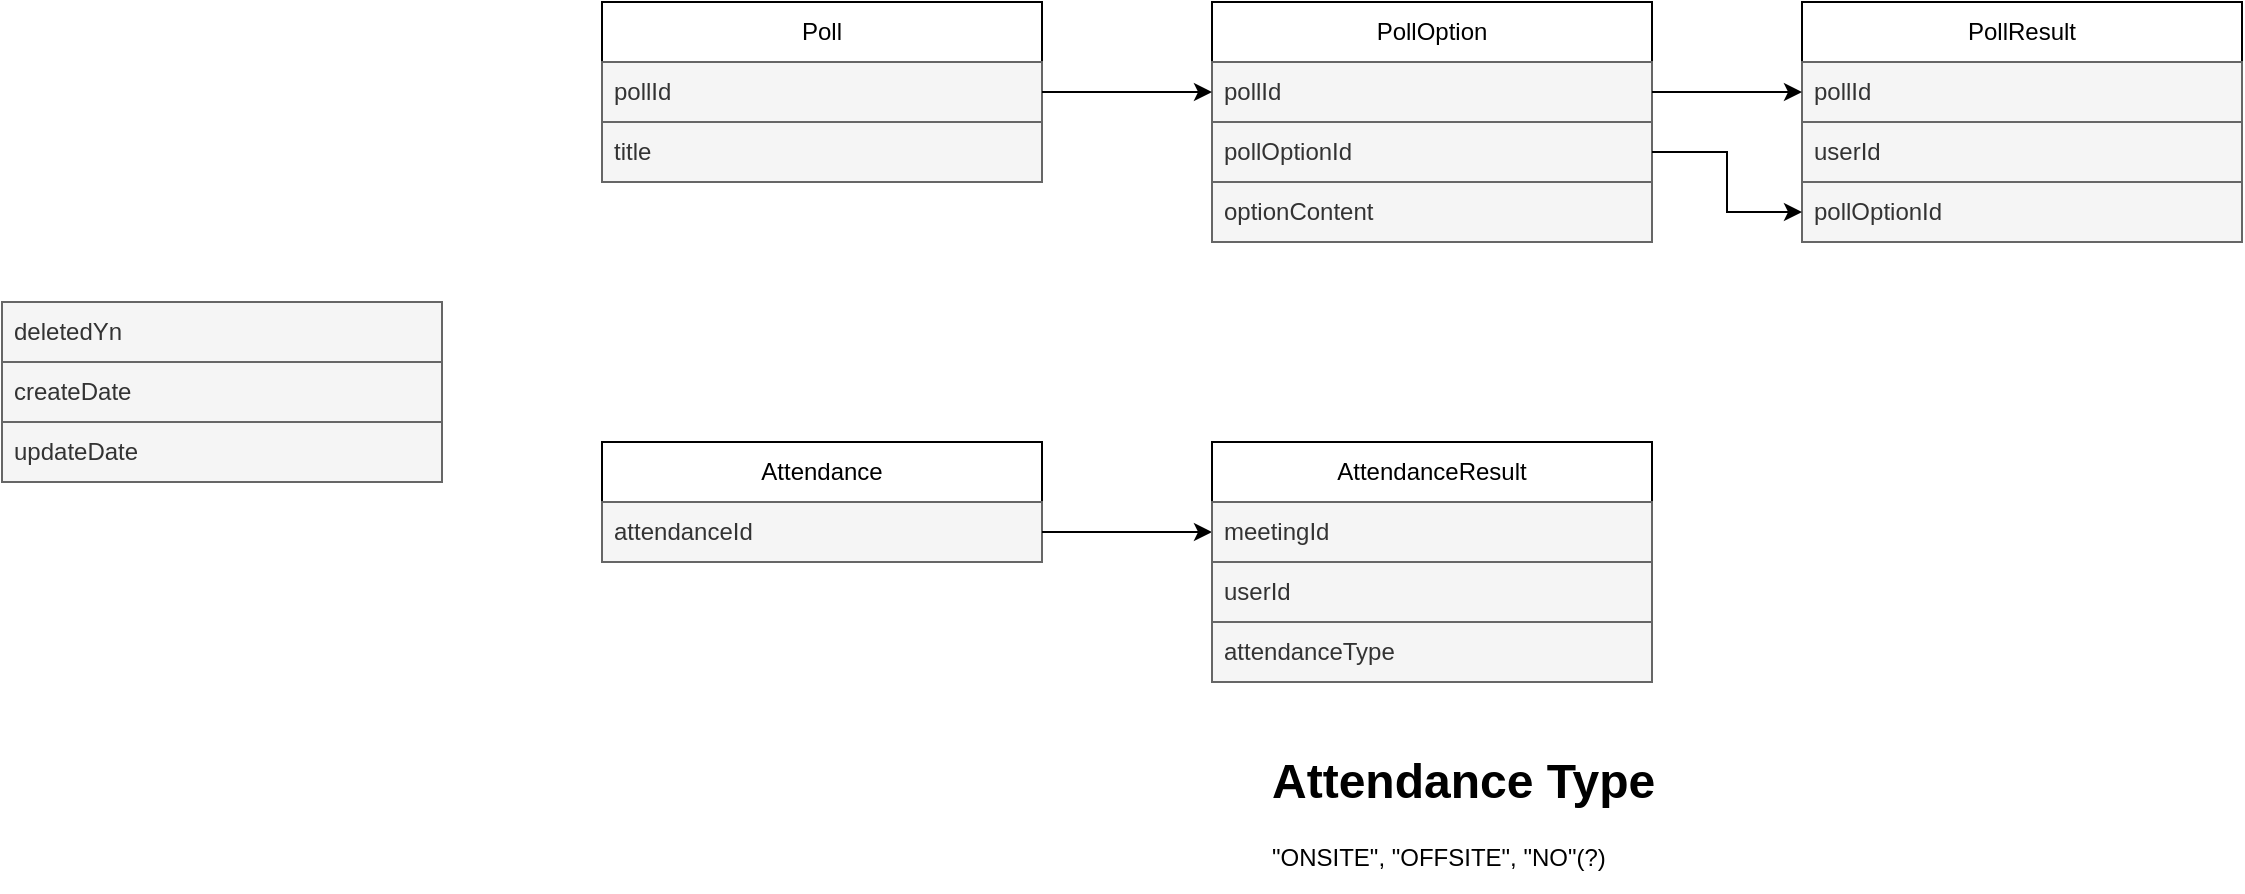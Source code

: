 <mxfile version="23.1.5" type="github">
  <diagram id="R2lEEEUBdFMjLlhIrx00" name="Page-1">
    <mxGraphModel dx="1876" dy="585" grid="1" gridSize="10" guides="1" tooltips="1" connect="1" arrows="1" fold="1" page="1" pageScale="1" pageWidth="850" pageHeight="1100" math="0" shadow="0" extFonts="Permanent Marker^https://fonts.googleapis.com/css?family=Permanent+Marker">
      <root>
        <mxCell id="0" />
        <mxCell id="1" parent="0" />
        <mxCell id="-OlNc6tqlLGOMvgOzaTl-24" value="Poll" style="swimlane;fontStyle=0;childLayout=stackLayout;horizontal=1;startSize=30;horizontalStack=0;resizeParent=1;resizeParentMax=0;resizeLast=0;collapsible=1;marginBottom=0;whiteSpace=wrap;html=1;" parent="1" vertex="1">
          <mxGeometry x="120" y="150" width="220" height="90" as="geometry" />
        </mxCell>
        <mxCell id="-OlNc6tqlLGOMvgOzaTl-25" value="pollId" style="text;strokeColor=#666666;fillColor=#f5f5f5;align=left;verticalAlign=middle;spacingLeft=4;spacingRight=4;overflow=hidden;points=[[0,0.5],[1,0.5]];portConstraint=eastwest;rotatable=0;whiteSpace=wrap;html=1;fontColor=#333333;" parent="-OlNc6tqlLGOMvgOzaTl-24" vertex="1">
          <mxGeometry y="30" width="220" height="30" as="geometry" />
        </mxCell>
        <mxCell id="-OlNc6tqlLGOMvgOzaTl-26" value="title" style="text;strokeColor=#666666;fillColor=#f5f5f5;align=left;verticalAlign=middle;spacingLeft=4;spacingRight=4;overflow=hidden;points=[[0,0.5],[1,0.5]];portConstraint=eastwest;rotatable=0;whiteSpace=wrap;html=1;fontColor=#333333;" parent="-OlNc6tqlLGOMvgOzaTl-24" vertex="1">
          <mxGeometry y="60" width="220" height="30" as="geometry" />
        </mxCell>
        <mxCell id="-OlNc6tqlLGOMvgOzaTl-31" value="PollOption" style="swimlane;fontStyle=0;childLayout=stackLayout;horizontal=1;startSize=30;horizontalStack=0;resizeParent=1;resizeParentMax=0;resizeLast=0;collapsible=1;marginBottom=0;whiteSpace=wrap;html=1;" parent="1" vertex="1">
          <mxGeometry x="425" y="150" width="220" height="120" as="geometry" />
        </mxCell>
        <mxCell id="-OlNc6tqlLGOMvgOzaTl-32" value="pollId" style="text;align=left;verticalAlign=middle;spacingLeft=4;spacingRight=4;overflow=hidden;points=[[0,0.5],[1,0.5]];portConstraint=eastwest;rotatable=0;whiteSpace=wrap;html=1;fillColor=#f5f5f5;fontColor=#333333;strokeColor=#666666;" parent="-OlNc6tqlLGOMvgOzaTl-31" vertex="1">
          <mxGeometry y="30" width="220" height="30" as="geometry" />
        </mxCell>
        <mxCell id="-OlNc6tqlLGOMvgOzaTl-33" value="pollOptionId" style="text;align=left;verticalAlign=middle;spacingLeft=4;spacingRight=4;overflow=hidden;points=[[0,0.5],[1,0.5]];portConstraint=eastwest;rotatable=0;whiteSpace=wrap;html=1;fillColor=#f5f5f5;fontColor=#333333;strokeColor=#666666;" parent="-OlNc6tqlLGOMvgOzaTl-31" vertex="1">
          <mxGeometry y="60" width="220" height="30" as="geometry" />
        </mxCell>
        <mxCell id="-OlNc6tqlLGOMvgOzaTl-38" value="optionContent" style="text;align=left;verticalAlign=middle;spacingLeft=4;spacingRight=4;overflow=hidden;points=[[0,0.5],[1,0.5]];portConstraint=eastwest;rotatable=0;whiteSpace=wrap;html=1;fillColor=#f5f5f5;fontColor=#333333;strokeColor=#666666;" parent="-OlNc6tqlLGOMvgOzaTl-31" vertex="1">
          <mxGeometry y="90" width="220" height="30" as="geometry" />
        </mxCell>
        <mxCell id="-OlNc6tqlLGOMvgOzaTl-37" style="edgeStyle=orthogonalEdgeStyle;rounded=0;orthogonalLoop=1;jettySize=auto;html=1;entryX=0;entryY=0.5;entryDx=0;entryDy=0;" parent="1" source="-OlNc6tqlLGOMvgOzaTl-25" target="-OlNc6tqlLGOMvgOzaTl-32" edge="1">
          <mxGeometry relative="1" as="geometry" />
        </mxCell>
        <mxCell id="-OlNc6tqlLGOMvgOzaTl-41" value="deletedYn" style="text;strokeColor=#666666;fillColor=#f5f5f5;align=left;verticalAlign=middle;spacingLeft=4;spacingRight=4;overflow=hidden;points=[[0,0.5],[1,0.5]];portConstraint=eastwest;rotatable=0;whiteSpace=wrap;html=1;fontColor=#333333;" parent="1" vertex="1">
          <mxGeometry x="-180" y="300" width="220" height="30" as="geometry" />
        </mxCell>
        <mxCell id="-OlNc6tqlLGOMvgOzaTl-42" value="updateDate" style="text;strokeColor=#666666;fillColor=#f5f5f5;align=left;verticalAlign=middle;spacingLeft=4;spacingRight=4;overflow=hidden;points=[[0,0.5],[1,0.5]];portConstraint=eastwest;rotatable=0;whiteSpace=wrap;html=1;fontColor=#333333;" parent="1" vertex="1">
          <mxGeometry x="-180" y="360" width="220" height="30" as="geometry" />
        </mxCell>
        <mxCell id="-OlNc6tqlLGOMvgOzaTl-43" value="createDate" style="text;align=left;verticalAlign=middle;spacingLeft=4;spacingRight=4;overflow=hidden;points=[[0,0.5],[1,0.5]];portConstraint=eastwest;rotatable=0;whiteSpace=wrap;html=1;fillColor=#f5f5f5;fontColor=#333333;strokeColor=#666666;" parent="1" vertex="1">
          <mxGeometry x="-180" y="330" width="220" height="30" as="geometry" />
        </mxCell>
        <mxCell id="-OlNc6tqlLGOMvgOzaTl-44" value="PollResult" style="swimlane;fontStyle=0;childLayout=stackLayout;horizontal=1;startSize=30;horizontalStack=0;resizeParent=1;resizeParentMax=0;resizeLast=0;collapsible=1;marginBottom=0;whiteSpace=wrap;html=1;" parent="1" vertex="1">
          <mxGeometry x="720" y="150" width="220" height="120" as="geometry" />
        </mxCell>
        <mxCell id="-OlNc6tqlLGOMvgOzaTl-45" value="pollId" style="text;align=left;verticalAlign=middle;spacingLeft=4;spacingRight=4;overflow=hidden;points=[[0,0.5],[1,0.5]];portConstraint=eastwest;rotatable=0;whiteSpace=wrap;html=1;fillColor=#f5f5f5;fontColor=#333333;strokeColor=#666666;" parent="-OlNc6tqlLGOMvgOzaTl-44" vertex="1">
          <mxGeometry y="30" width="220" height="30" as="geometry" />
        </mxCell>
        <mxCell id="-OlNc6tqlLGOMvgOzaTl-50" value="userId" style="text;align=left;verticalAlign=middle;spacingLeft=4;spacingRight=4;overflow=hidden;points=[[0,0.5],[1,0.5]];portConstraint=eastwest;rotatable=0;whiteSpace=wrap;html=1;fillColor=#f5f5f5;fontColor=#333333;strokeColor=#666666;" parent="-OlNc6tqlLGOMvgOzaTl-44" vertex="1">
          <mxGeometry y="60" width="220" height="30" as="geometry" />
        </mxCell>
        <mxCell id="-OlNc6tqlLGOMvgOzaTl-46" value="pollOptionId" style="text;align=left;verticalAlign=middle;spacingLeft=4;spacingRight=4;overflow=hidden;points=[[0,0.5],[1,0.5]];portConstraint=eastwest;rotatable=0;whiteSpace=wrap;html=1;fillColor=#f5f5f5;fontColor=#333333;strokeColor=#666666;" parent="-OlNc6tqlLGOMvgOzaTl-44" vertex="1">
          <mxGeometry y="90" width="220" height="30" as="geometry" />
        </mxCell>
        <mxCell id="-OlNc6tqlLGOMvgOzaTl-49" style="edgeStyle=orthogonalEdgeStyle;rounded=0;orthogonalLoop=1;jettySize=auto;html=1;entryX=0;entryY=0.5;entryDx=0;entryDy=0;" parent="1" source="-OlNc6tqlLGOMvgOzaTl-32" target="-OlNc6tqlLGOMvgOzaTl-45" edge="1">
          <mxGeometry relative="1" as="geometry" />
        </mxCell>
        <mxCell id="-OlNc6tqlLGOMvgOzaTl-52" style="edgeStyle=orthogonalEdgeStyle;rounded=0;orthogonalLoop=1;jettySize=auto;html=1;exitX=1;exitY=0.5;exitDx=0;exitDy=0;entryX=0;entryY=0.5;entryDx=0;entryDy=0;" parent="1" source="-OlNc6tqlLGOMvgOzaTl-33" target="-OlNc6tqlLGOMvgOzaTl-46" edge="1">
          <mxGeometry relative="1" as="geometry" />
        </mxCell>
        <mxCell id="-OlNc6tqlLGOMvgOzaTl-53" value="Attendance" style="swimlane;fontStyle=0;childLayout=stackLayout;horizontal=1;startSize=30;horizontalStack=0;resizeParent=1;resizeParentMax=0;resizeLast=0;collapsible=1;marginBottom=0;whiteSpace=wrap;html=1;" parent="1" vertex="1">
          <mxGeometry x="120" y="370" width="220" height="60" as="geometry" />
        </mxCell>
        <mxCell id="-OlNc6tqlLGOMvgOzaTl-54" value="attendanceId" style="text;strokeColor=#666666;fillColor=#f5f5f5;align=left;verticalAlign=middle;spacingLeft=4;spacingRight=4;overflow=hidden;points=[[0,0.5],[1,0.5]];portConstraint=eastwest;rotatable=0;whiteSpace=wrap;html=1;fontColor=#333333;" parent="-OlNc6tqlLGOMvgOzaTl-53" vertex="1">
          <mxGeometry y="30" width="220" height="30" as="geometry" />
        </mxCell>
        <mxCell id="-OlNc6tqlLGOMvgOzaTl-60" style="edgeStyle=orthogonalEdgeStyle;rounded=0;orthogonalLoop=1;jettySize=auto;html=1;entryX=0;entryY=0.5;entryDx=0;entryDy=0;" parent="1" source="-OlNc6tqlLGOMvgOzaTl-54" edge="1">
          <mxGeometry relative="1" as="geometry">
            <mxPoint x="425" y="415" as="targetPoint" />
          </mxGeometry>
        </mxCell>
        <mxCell id="-OlNc6tqlLGOMvgOzaTl-61" value="AttendanceResult" style="swimlane;fontStyle=0;childLayout=stackLayout;horizontal=1;startSize=30;horizontalStack=0;resizeParent=1;resizeParentMax=0;resizeLast=0;collapsible=1;marginBottom=0;whiteSpace=wrap;html=1;" parent="1" vertex="1">
          <mxGeometry x="425" y="370" width="220" height="120" as="geometry" />
        </mxCell>
        <mxCell id="-OlNc6tqlLGOMvgOzaTl-62" value="meetingId" style="text;align=left;verticalAlign=middle;spacingLeft=4;spacingRight=4;overflow=hidden;points=[[0,0.5],[1,0.5]];portConstraint=eastwest;rotatable=0;whiteSpace=wrap;html=1;fillColor=#f5f5f5;fontColor=#333333;strokeColor=#666666;" parent="-OlNc6tqlLGOMvgOzaTl-61" vertex="1">
          <mxGeometry y="30" width="220" height="30" as="geometry" />
        </mxCell>
        <mxCell id="-OlNc6tqlLGOMvgOzaTl-63" value="userId" style="text;align=left;verticalAlign=middle;spacingLeft=4;spacingRight=4;overflow=hidden;points=[[0,0.5],[1,0.5]];portConstraint=eastwest;rotatable=0;whiteSpace=wrap;html=1;fillColor=#f5f5f5;fontColor=#333333;strokeColor=#666666;" parent="-OlNc6tqlLGOMvgOzaTl-61" vertex="1">
          <mxGeometry y="60" width="220" height="30" as="geometry" />
        </mxCell>
        <mxCell id="-OlNc6tqlLGOMvgOzaTl-64" value="attendanceType" style="text;align=left;verticalAlign=middle;spacingLeft=4;spacingRight=4;overflow=hidden;points=[[0,0.5],[1,0.5]];portConstraint=eastwest;rotatable=0;whiteSpace=wrap;html=1;fillColor=#f5f5f5;fontColor=#333333;strokeColor=#666666;" parent="-OlNc6tqlLGOMvgOzaTl-61" vertex="1">
          <mxGeometry y="90" width="220" height="30" as="geometry" />
        </mxCell>
        <mxCell id="-OlNc6tqlLGOMvgOzaTl-67" value="&lt;h1&gt;Attendance Type&lt;/h1&gt;&lt;p&gt;&quot;ONSITE&quot;, &quot;OFFSITE&quot;, &quot;NO&quot;(?)&lt;/p&gt;" style="text;html=1;strokeColor=none;fillColor=none;spacing=5;spacingTop=-20;whiteSpace=wrap;overflow=hidden;rounded=0;" parent="1" vertex="1">
          <mxGeometry x="450" y="520" width="215" height="75" as="geometry" />
        </mxCell>
      </root>
    </mxGraphModel>
  </diagram>
</mxfile>
